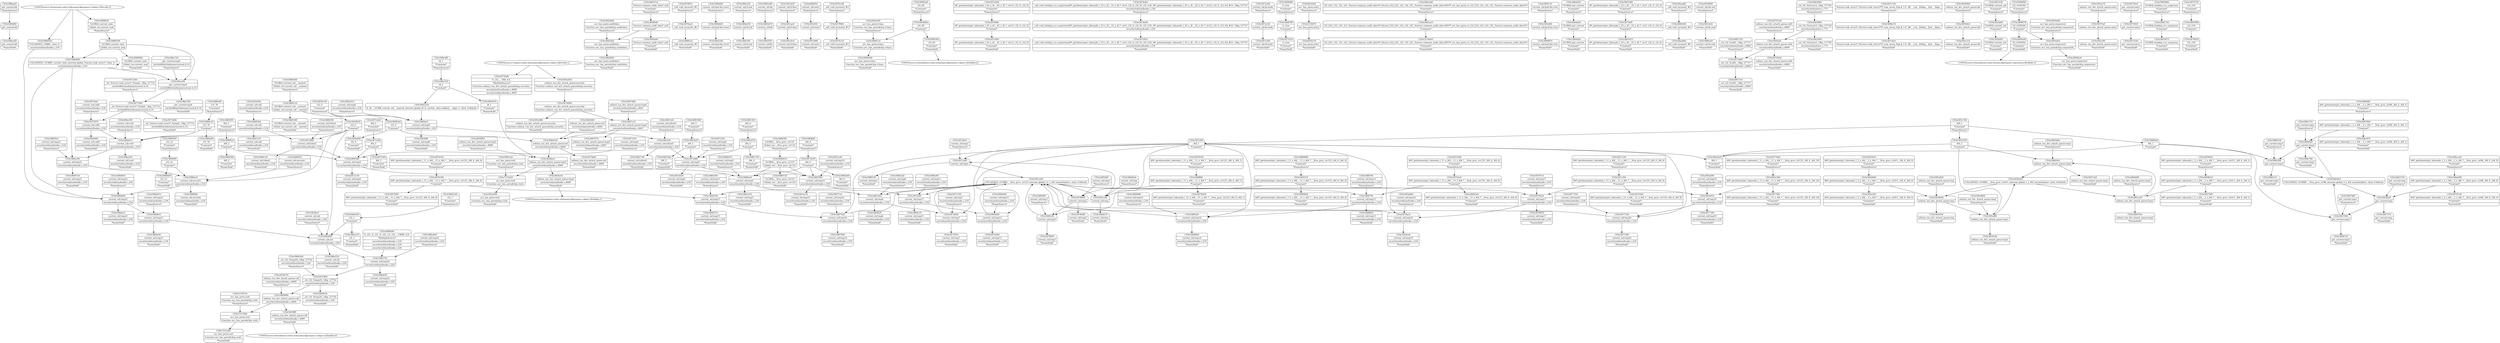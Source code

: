 digraph {
	CE0x588ac60 [shape=record,shape=Mrecord,label="{CE0x588ac60|get_current:bb|*SummSink*}"]
	CE0x588e6a0 [shape=record,shape=Mrecord,label="{CE0x588e6a0|get_current:tmp2}"]
	CE0x58628d0 [shape=record,shape=Mrecord,label="{CE0x58628d0|avc_has_perm:auditdata|Function::avc_has_perm&Arg::auditdata::|*SummSink*}"]
	CE0x585ce60 [shape=record,shape=Mrecord,label="{CE0x585ce60|COLLAPSED:_GCMRE___llvm_gcov_ctr125_internal_global_11_x_i64_zeroinitializer:_elem_0:default:}"]
	CE0x585a340 [shape=record,shape=Mrecord,label="{CE0x585a340|i64*_getelementptr_inbounds_(_2_x_i64_,_2_x_i64_*___llvm_gcov_ctr411,_i64_0,_i64_0)|*Constant*|*SummSink*}"]
	CE0x588ad90 [shape=record,shape=Mrecord,label="{CE0x588ad90|i64*_getelementptr_inbounds_(_2_x_i64_,_2_x_i64_*___llvm_gcov_ctr98,_i64_0,_i64_0)|*Constant*}"]
	CE0x58815f0 [shape=record,shape=Mrecord,label="{CE0x58815f0|i64_4|*Constant*|*SummSource*}"]
	CE0x5878ca0 [shape=record,shape=Mrecord,label="{CE0x5878ca0|_call_void_mcount()_#3}"]
	CE0x586d0e0 [shape=record,shape=Mrecord,label="{CE0x586d0e0|current_sid:tmp|*SummSource*}"]
	CE0x5865c80 [shape=record,shape=Mrecord,label="{CE0x5865c80|current_sid:land.lhs.true2|*SummSink*}"]
	CE0x7531b20 [shape=record,shape=Mrecord,label="{CE0x7531b20|avc_has_perm:tsid|Function::avc_has_perm&Arg::tsid::}"]
	CE0x5858ee0 [shape=record,shape=Mrecord,label="{CE0x5858ee0|selinux_tun_dev_attach_queue:tmp5|security/selinux/hooks.c,4669}"]
	CE0x587e550 [shape=record,shape=Mrecord,label="{CE0x587e550|current_sid:tmp9|security/selinux/hooks.c,218|*SummSource*}"]
	CE0x587af40 [shape=record,shape=Mrecord,label="{CE0x587af40|current_sid:tmp11|security/selinux/hooks.c,218}"]
	CE0x5863df0 [shape=record,shape=Mrecord,label="{CE0x5863df0|current_sid:tmp8|security/selinux/hooks.c,218|*SummSink*}"]
	CE0x5855610 [shape=record,shape=Mrecord,label="{CE0x5855610|i64*_getelementptr_inbounds_(_2_x_i64_,_2_x_i64_*___llvm_gcov_ctr411,_i64_0,_i64_0)|*Constant*|*SummSource*}"]
	CE0x585f210 [shape=record,shape=Mrecord,label="{CE0x585f210|i64*_getelementptr_inbounds_(_11_x_i64_,_11_x_i64_*___llvm_gcov_ctr125,_i64_0,_i64_0)|*Constant*}"]
	CE0x5871fc0 [shape=record,shape=Mrecord,label="{CE0x5871fc0|current_sid:tmp4|security/selinux/hooks.c,218|*SummSource*}"]
	CE0x7531a80 [shape=record,shape=Mrecord,label="{CE0x7531a80|avc_has_perm:ssid|Function::avc_has_perm&Arg::ssid::|*SummSink*}"]
	CE0x5877870 [shape=record,shape=Mrecord,label="{CE0x5877870|current_sid:call4|security/selinux/hooks.c,218}"]
	CE0x589a430 [shape=record,shape=Mrecord,label="{CE0x589a430|current_sid:if.end}"]
	CE0x5872130 [shape=record,shape=Mrecord,label="{CE0x5872130|current_sid:tmp4|security/selinux/hooks.c,218|*SummSink*}"]
	CE0x588e600 [shape=record,shape=Mrecord,label="{CE0x588e600|current_sid:sid|security/selinux/hooks.c,220}"]
	CE0x5865f50 [shape=record,shape=Mrecord,label="{CE0x5865f50|current_sid:bb|*SummSink*}"]
	CE0x5858f50 [shape=record,shape=Mrecord,label="{CE0x5858f50|selinux_tun_dev_attach_queue:tmp5|security/selinux/hooks.c,4669|*SummSource*}"]
	CE0x5860190 [shape=record,shape=Mrecord,label="{CE0x5860190|current_sid:tmp15|security/selinux/hooks.c,218}"]
	CE0x58865f0 [shape=record,shape=Mrecord,label="{CE0x58865f0|GLOBAL:__llvm_gcov_ctr125|Global_var:__llvm_gcov_ctr125|*SummSource*}"]
	CE0x585cbc0 [shape=record,shape=Mrecord,label="{CE0x585cbc0|current_sid:if.then|*SummSink*}"]
	CE0x5889e80 [shape=record,shape=Mrecord,label="{CE0x5889e80|i32_78|*Constant*|*SummSink*}"]
	CE0x5871f20 [shape=record,shape=Mrecord,label="{CE0x5871f20|i64_3|*Constant*|*SummSink*}"]
	CE0x5894ab0 [shape=record,shape=Mrecord,label="{CE0x5894ab0|%struct.common_audit_data*_null|*Constant*|*SummSink*}"]
	CE0x588dd10 [shape=record,shape=Mrecord,label="{CE0x588dd10|current_sid:tmp23|security/selinux/hooks.c,218|*SummSource*}"]
	CE0x587ced0 [shape=record,shape=Mrecord,label="{CE0x587ced0|current_sid:tmp1}"]
	CE0x588fa30 [shape=record,shape=Mrecord,label="{CE0x588fa30|current_sid:tmp14|security/selinux/hooks.c,218}"]
	CE0x58770f0 [shape=record,shape=Mrecord,label="{CE0x58770f0|i64*_getelementptr_inbounds_(_11_x_i64_,_11_x_i64_*___llvm_gcov_ctr125,_i64_0,_i64_10)|*Constant*|*SummSink*}"]
	CE0x587e900 [shape=record,shape=Mrecord,label="{CE0x587e900|_ret_i32_%tmp24,_!dbg_!27742|security/selinux/hooks.c,220}"]
	CE0x5880f30 [shape=record,shape=Mrecord,label="{CE0x5880f30|current_sid:security|security/selinux/hooks.c,218|*SummSource*}"]
	CE0x588aae0 [shape=record,shape=Mrecord,label="{CE0x588aae0|get_current:bb|*SummSource*}"]
	CE0x586c6f0 [shape=record,shape=Mrecord,label="{CE0x586c6f0|i8_1|*Constant*|*SummSource*}"]
	CE0x5869c10 [shape=record,shape=Mrecord,label="{CE0x5869c10|current_sid:tmp11|security/selinux/hooks.c,218|*SummSink*}"]
	CE0x5881890 [shape=record,shape=Mrecord,label="{CE0x5881890|current_sid:tmp10|security/selinux/hooks.c,218}"]
	CE0x6d6df10 [shape=record,shape=Mrecord,label="{CE0x6d6df10|current_sid:entry|*SummSource*}"]
	CE0x5867570 [shape=record,shape=Mrecord,label="{CE0x5867570|get_current:tmp|*SummSink*}"]
	CE0x588e520 [shape=record,shape=Mrecord,label="{CE0x588e520|current_sid:sid|security/selinux/hooks.c,220|*SummSink*}"]
	CE0x587f080 [shape=record,shape=Mrecord,label="{CE0x587f080|_call_void_mcount()_#3}"]
	CE0x589a5f0 [shape=record,shape=Mrecord,label="{CE0x589a5f0|current_sid:if.end|*SummSink*}"]
	CE0x58771d0 [shape=record,shape=Mrecord,label="{CE0x58771d0|current_sid:tmp20|security/selinux/hooks.c,218}"]
	CE0x587e480 [shape=record,shape=Mrecord,label="{CE0x587e480|current_sid:tmp9|security/selinux/hooks.c,218}"]
	"CONST[source:0(mediator),value:2(dynamic)][purpose:{object}][SnkIdx:2]"
	"CONST[source:0(mediator),value:2(dynamic)][purpose:{object}][SnkIdx:1]"
	CE0x587c040 [shape=record,shape=Mrecord,label="{CE0x587c040|i8*_getelementptr_inbounds_(_45_x_i8_,_45_x_i8_*_.str12,_i32_0,_i32_0)|*Constant*|*SummSource*}"]
	CE0x5870130 [shape=record,shape=Mrecord,label="{CE0x5870130|i64*_getelementptr_inbounds_(_2_x_i64_,_2_x_i64_*___llvm_gcov_ctr98,_i64_0,_i64_0)|*Constant*|*SummSink*}"]
	CE0x5865e80 [shape=record,shape=Mrecord,label="{CE0x5865e80|current_sid:bb|*SummSource*}"]
	CE0x587deb0 [shape=record,shape=Mrecord,label="{CE0x587deb0|_call_void_lockdep_rcu_suspicious(i8*_getelementptr_inbounds_(_25_x_i8_,_25_x_i8_*_.str3,_i32_0,_i32_0),_i32_218,_i8*_getelementptr_inbounds_(_45_x_i8_,_45_x_i8_*_.str12,_i32_0,_i32_0))_#10,_!dbg_!27727|security/selinux/hooks.c,218|*SummSource*}"]
	CE0x587a120 [shape=record,shape=Mrecord,label="{CE0x587a120|current_sid:do.body}"]
	CE0x5875e10 [shape=record,shape=Mrecord,label="{CE0x5875e10|i1_true|*Constant*|*SummSink*}"]
	CE0x5869eb0 [shape=record,shape=Mrecord,label="{CE0x5869eb0|current_sid:tmp12|security/selinux/hooks.c,218|*SummSource*}"]
	CE0x6f16270 [shape=record,shape=Mrecord,label="{CE0x6f16270|avc_has_perm:entry|*SummSink*}"]
	CE0x5854590 [shape=record,shape=Mrecord,label="{CE0x5854590|avc_has_perm:tsid|Function::avc_has_perm&Arg::tsid::|*SummSink*}"]
	CE0x5878490 [shape=record,shape=Mrecord,label="{CE0x5878490|current_sid:tmp2|*SummSink*}"]
	CE0x5888960 [shape=record,shape=Mrecord,label="{CE0x5888960|GLOBAL:current_task|Global_var:current_task|*SummSink*}"]
	CE0x58807e0 [shape=record,shape=Mrecord,label="{CE0x58807e0|current_sid:tmp21|security/selinux/hooks.c,218|*SummSink*}"]
	CE0x588e3c0 [shape=record,shape=Mrecord,label="{CE0x588e3c0|i32_1|*Constant*|*SummSink*}"]
	CE0x5863a80 [shape=record,shape=Mrecord,label="{CE0x5863a80|i32_(i32,_i32,_i16,_i32,_%struct.common_audit_data*)*_bitcast_(i32_(i32,_i32,_i16,_i32,_%struct.common_audit_data.495*)*_avc_has_perm_to_i32_(i32,_i32,_i16,_i32,_%struct.common_audit_data*)*)|*Constant*|*SummSource*}"]
	CE0x587c0b0 [shape=record,shape=Mrecord,label="{CE0x587c0b0|i8*_getelementptr_inbounds_(_45_x_i8_,_45_x_i8_*_.str12,_i32_0,_i32_0)|*Constant*|*SummSink*}"]
	CE0x588e240 [shape=record,shape=Mrecord,label="{CE0x588e240|i32_1|*Constant*|*SummSource*}"]
	CE0x51590e0 [shape=record,shape=Mrecord,label="{CE0x51590e0|i32_(i32,_i32,_i16,_i32,_%struct.common_audit_data*)*_bitcast_(i32_(i32,_i32,_i16,_i32,_%struct.common_audit_data.495*)*_avc_has_perm_to_i32_(i32,_i32,_i16,_i32,_%struct.common_audit_data*)*)|*Constant*|*SummSink*}"]
	CE0x5861740 [shape=record,shape=Mrecord,label="{CE0x5861740|current_sid:tobool1|security/selinux/hooks.c,218|*SummSink*}"]
	CE0x5159150 [shape=record,shape=Mrecord,label="{CE0x5159150|avc_has_perm:ssid|Function::avc_has_perm&Arg::ssid::|*SummSource*}"]
	CE0x585a850 [shape=record,shape=Mrecord,label="{CE0x585a850|selinux_tun_dev_attach_queue:tmp|*SummSource*}"]
	CE0x58819a0 [shape=record,shape=Mrecord,label="{CE0x58819a0|i64_5|*Constant*|*SummSink*}"]
	CE0x585efd0 [shape=record,shape=Mrecord,label="{CE0x585efd0|current_sid:land.lhs.true}"]
	CE0x5889e10 [shape=record,shape=Mrecord,label="{CE0x5889e10|i32_78|*Constant*}"]
	CE0x5888780 [shape=record,shape=Mrecord,label="{CE0x5888780|GLOBAL:current_task|Global_var:current_task}"]
	CE0x5860270 [shape=record,shape=Mrecord,label="{CE0x5860270|current_sid:tmp15|security/selinux/hooks.c,218|*SummSink*}"]
	CE0x588a930 [shape=record,shape=Mrecord,label="{CE0x588a930|current_sid:tmp24|security/selinux/hooks.c,220|*SummSink*}"]
	CE0x5878600 [shape=record,shape=Mrecord,label="{CE0x5878600|current_sid:tmp2}"]
	CE0x5864a90 [shape=record,shape=Mrecord,label="{CE0x5864a90|GLOBAL:get_current|*Constant*}"]
	CE0x58742b0 [shape=record,shape=Mrecord,label="{CE0x58742b0|current_sid:tmp12|security/selinux/hooks.c,218|*SummSink*}"]
	CE0x58805c0 [shape=record,shape=Mrecord,label="{CE0x58805c0|current_sid:tmp21|security/selinux/hooks.c,218|*SummSource*}"]
	CE0x585d540 [shape=record,shape=Mrecord,label="{CE0x585d540|current_sid:call|security/selinux/hooks.c,218|*SummSource*}"]
	CE0x5865610 [shape=record,shape=Mrecord,label="{CE0x5865610|i8*_getelementptr_inbounds_(_25_x_i8_,_25_x_i8_*_.str3,_i32_0,_i32_0)|*Constant*|*SummSink*}"]
	CE0x585e360 [shape=record,shape=Mrecord,label="{CE0x585e360|i64*_getelementptr_inbounds_(_11_x_i64_,_11_x_i64_*___llvm_gcov_ctr125,_i64_0,_i64_10)|*Constant*}"]
	CE0x585cb50 [shape=record,shape=Mrecord,label="{CE0x585cb50|current_sid:if.then|*SummSource*}"]
	CE0x58926b0 [shape=record,shape=Mrecord,label="{CE0x58926b0|avc_has_perm:auditdata|Function::avc_has_perm&Arg::auditdata::|*SummSource*}"]
	CE0x5871eb0 [shape=record,shape=Mrecord,label="{CE0x5871eb0|i64_3|*Constant*|*SummSource*}"]
	CE0x5874c10 [shape=record,shape=Mrecord,label="{CE0x5874c10|_call_void_mcount()_#3|*SummSink*}"]
	CE0x5872660 [shape=record,shape=Mrecord,label="{CE0x5872660|current_sid:tmp7|security/selinux/hooks.c,218}"]
	CE0x585c740 [shape=record,shape=Mrecord,label="{CE0x585c740|i64_1|*Constant*|*SummSource*}"]
	CE0x585af30 [shape=record,shape=Mrecord,label="{CE0x585af30|selinux_tun_dev_attach_queue:tmp|*SummSink*}"]
	CE0x5879830 [shape=record,shape=Mrecord,label="{CE0x5879830|current_sid:tmp17|security/selinux/hooks.c,218|*SummSink*}"]
	CE0x5889bf0 [shape=record,shape=Mrecord,label="{CE0x5889bf0|i64*_getelementptr_inbounds_(_2_x_i64_,_2_x_i64_*___llvm_gcov_ctr98,_i64_0,_i64_1)|*Constant*|*SummSource*}"]
	CE0x5880d50 [shape=record,shape=Mrecord,label="{CE0x5880d50|COLLAPSED:_CMRE:_elem_0::|security/selinux/hooks.c,218}"]
	CE0x588d9c0 [shape=record,shape=Mrecord,label="{CE0x588d9c0|current_sid:tmp23|security/selinux/hooks.c,218}"]
	CE0x5880950 [shape=record,shape=Mrecord,label="{CE0x5880950|i32_22|*Constant*|*SummSource*}"]
	CE0x58aea60 [shape=record,shape=Mrecord,label="{CE0x58aea60|_call_void_mcount()_#3|*SummSource*}"]
	CE0x585c9c0 [shape=record,shape=Mrecord,label="{CE0x585c9c0|current_sid:do.end}"]
	CE0x5881820 [shape=record,shape=Mrecord,label="{CE0x5881820|i64_5|*Constant*}"]
	CE0x5859f20 [shape=record,shape=Mrecord,label="{CE0x5859f20|i64*_getelementptr_inbounds_(_2_x_i64_,_2_x_i64_*___llvm_gcov_ctr411,_i64_0,_i64_1)|*Constant*|*SummSource*}"]
	CE0x5874900 [shape=record,shape=Mrecord,label="{CE0x5874900|selinux_tun_dev_attach_queue:security|Function::selinux_tun_dev_attach_queue&Arg::security::}"]
	CE0x5873dd0 [shape=record,shape=Mrecord,label="{CE0x5873dd0|_ret_i32_%call1,_!dbg_!27717|security/selinux/hooks.c,4669}"]
	CE0x58aec00 [shape=record,shape=Mrecord,label="{CE0x58aec00|get_current:tmp4|./arch/x86/include/asm/current.h,14}"]
	CE0x5868480 [shape=record,shape=Mrecord,label="{CE0x5868480|current_sid:tmp14|security/selinux/hooks.c,218|*SummSource*}"]
	CE0x587c7e0 [shape=record,shape=Mrecord,label="{CE0x587c7e0|%struct.task_struct*_(%struct.task_struct**)*_asm_movq_%gs:$_1:P_,$0_,_r,im,_dirflag_,_fpsr_,_flags_|*SummSource*}"]
	CE0x585fe30 [shape=record,shape=Mrecord,label="{CE0x585fe30|selinux_tun_dev_attach_queue:tmp5|security/selinux/hooks.c,4669|*SummSink*}"]
	CE0x5887940 [shape=record,shape=Mrecord,label="{CE0x5887940|current_sid:tmp16|security/selinux/hooks.c,218|*SummSink*}"]
	CE0x58679b0 [shape=record,shape=Mrecord,label="{CE0x58679b0|get_current:tmp1|*SummSource*}"]
	CE0x5865580 [shape=record,shape=Mrecord,label="{CE0x5865580|i8*_getelementptr_inbounds_(_25_x_i8_,_25_x_i8_*_.str3,_i32_0,_i32_0)|*Constant*|*SummSource*}"]
	CE0x58604c0 [shape=record,shape=Mrecord,label="{CE0x58604c0|current_sid:tmp8|security/selinux/hooks.c,218}"]
	CE0x5863a10 [shape=record,shape=Mrecord,label="{CE0x5863a10|i32_(i32,_i32,_i16,_i32,_%struct.common_audit_data*)*_bitcast_(i32_(i32,_i32,_i16,_i32,_%struct.common_audit_data.495*)*_avc_has_perm_to_i32_(i32,_i32,_i16,_i32,_%struct.common_audit_data*)*)|*Constant*}"]
	CE0x586c870 [shape=record,shape=Mrecord,label="{CE0x586c870|i8_1|*Constant*|*SummSink*}"]
	"CONST[source:0(mediator),value:2(dynamic)][purpose:{subject}][SnkIdx:0]"
	CE0x58882c0 [shape=record,shape=Mrecord,label="{CE0x58882c0|_call_void_mcount()_#3|*SummSink*}"]
	CE0x587df20 [shape=record,shape=Mrecord,label="{CE0x587df20|_call_void_lockdep_rcu_suspicious(i8*_getelementptr_inbounds_(_25_x_i8_,_25_x_i8_*_.str3,_i32_0,_i32_0),_i32_218,_i8*_getelementptr_inbounds_(_45_x_i8_,_45_x_i8_*_.str12,_i32_0,_i32_0))_#10,_!dbg_!27727|security/selinux/hooks.c,218|*SummSink*}"]
	CE0x587cf40 [shape=record,shape=Mrecord,label="{CE0x587cf40|i64_1|*Constant*}"]
	CE0x5888a70 [shape=record,shape=Mrecord,label="{CE0x5888a70|%struct.task_struct*_(%struct.task_struct**)*_asm_movq_%gs:$_1:P_,$0_,_r,im,_dirflag_,_fpsr_,_flags_}"]
	CE0x5859dc0 [shape=record,shape=Mrecord,label="{CE0x5859dc0|selinux_tun_dev_attach_queue:bb}"]
	CE0x58793b0 [shape=record,shape=Mrecord,label="{CE0x58793b0|i64*_getelementptr_inbounds_(_11_x_i64_,_11_x_i64_*___llvm_gcov_ctr125,_i64_0,_i64_9)|*Constant*|*SummSink*}"]
	CE0x585b140 [shape=record,shape=Mrecord,label="{CE0x585b140|i32_0|*Constant*|*SummSource*}"]
	CE0x587de40 [shape=record,shape=Mrecord,label="{CE0x587de40|_call_void_lockdep_rcu_suspicious(i8*_getelementptr_inbounds_(_25_x_i8_,_25_x_i8_*_.str3,_i32_0,_i32_0),_i32_218,_i8*_getelementptr_inbounds_(_45_x_i8_,_45_x_i8_*_.str12,_i32_0,_i32_0))_#10,_!dbg_!27727|security/selinux/hooks.c,218}"]
	CE0x58890c0 [shape=record,shape=Mrecord,label="{CE0x58890c0|i64_2|*Constant*}"]
	CE0x5858010 [shape=record,shape=Mrecord,label="{CE0x5858010|i64*_getelementptr_inbounds_(_2_x_i64_,_2_x_i64_*___llvm_gcov_ctr411,_i64_0,_i64_1)|*Constant*}"]
	CE0x58741b0 [shape=record,shape=Mrecord,label="{CE0x58741b0|selinux_tun_dev_attach_queue:call1|security/selinux/hooks.c,4669|*SummSink*}"]
	CE0x58761f0 [shape=record,shape=Mrecord,label="{CE0x58761f0|i64*_getelementptr_inbounds_(_11_x_i64_,_11_x_i64_*___llvm_gcov_ctr125,_i64_0,_i64_8)|*Constant*|*SummSource*}"]
	CE0x58683a0 [shape=record,shape=Mrecord,label="{CE0x58683a0|i64*_getelementptr_inbounds_(_11_x_i64_,_11_x_i64_*___llvm_gcov_ctr125,_i64_0,_i64_6)|*Constant*|*SummSink*}"]
	CE0x5872030 [shape=record,shape=Mrecord,label="{CE0x5872030|i64_0|*Constant*}"]
	CE0x58756f0 [shape=record,shape=Mrecord,label="{CE0x58756f0|i8*_getelementptr_inbounds_(_25_x_i8_,_25_x_i8_*_.str3,_i32_0,_i32_0)|*Constant*}"]
	CE0x5889870 [shape=record,shape=Mrecord,label="{CE0x5889870|current_sid:land.lhs.true|*SummSink*}"]
	CE0x585a650 [shape=record,shape=Mrecord,label="{CE0x585a650|selinux_tun_dev_attach_queue:security|Function::selinux_tun_dev_attach_queue&Arg::security::|*SummSource*}"]
	CE0x588f820 [shape=record,shape=Mrecord,label="{CE0x588f820|current_sid:tmp13|security/selinux/hooks.c,218|*SummSink*}"]
	CE0x588a540 [shape=record,shape=Mrecord,label="{CE0x588a540|current_sid:tmp21|security/selinux/hooks.c,218}"]
	CE0x585bf00 [shape=record,shape=Mrecord,label="{CE0x585bf00|GLOBAL:current_sid|*Constant*|*SummSink*}"]
	CE0x5878b90 [shape=record,shape=Mrecord,label="{CE0x5878b90|current_sid:tmp3|*SummSink*}"]
	CE0x5862940 [shape=record,shape=Mrecord,label="{CE0x5862940|_ret_i32_%retval.0,_!dbg_!27728|security/selinux/avc.c,775|*SummSink*}"]
	CE0x585ef20 [shape=record,shape=Mrecord,label="{CE0x585ef20|current_sid:entry}"]
	CE0x5875bd0 [shape=record,shape=Mrecord,label="{CE0x5875bd0|0:_i32,_:_CRE_0,4_|*MultipleSource*|Function::selinux_tun_dev_attach_queue&Arg::security::|security/selinux/hooks.c,4669|security/selinux/hooks.c,4667}"]
	CE0x5868790 [shape=record,shape=Mrecord,label="{CE0x5868790|i1_true|*Constant*}"]
	CE0x5888830 [shape=record,shape=Mrecord,label="{CE0x5888830|GLOBAL:current_task|Global_var:current_task|*SummSource*}"]
	CE0x5896f00 [shape=record,shape=Mrecord,label="{CE0x5896f00|i32_4194304|*Constant*|*SummSource*}"]
	CE0x5860200 [shape=record,shape=Mrecord,label="{CE0x5860200|current_sid:tmp15|security/selinux/hooks.c,218|*SummSource*}"]
	CE0x58645b0 [shape=record,shape=Mrecord,label="{CE0x58645b0|_ret_i32_%tmp24,_!dbg_!27742|security/selinux/hooks.c,220|*SummSource*}"]
	CE0x586d270 [shape=record,shape=Mrecord,label="{CE0x586d270|current_sid:tmp|*SummSink*}"]
	CE0x5862410 [shape=record,shape=Mrecord,label="{CE0x5862410|current_sid:tmp8|security/selinux/hooks.c,218|*SummSource*}"]
	CE0x5864eb0 [shape=record,shape=Mrecord,label="{CE0x5864eb0|GLOBAL:get_current|*Constant*|*SummSink*}"]
	CE0x588a250 [shape=record,shape=Mrecord,label="{CE0x588a250|current_sid:cred|security/selinux/hooks.c,218|*SummSink*}"]
	CE0x5861d70 [shape=record,shape=Mrecord,label="{CE0x5861d70|current_sid:tmp5|security/selinux/hooks.c,218|*SummSink*}"]
	CE0x5872fa0 [shape=record,shape=Mrecord,label="{CE0x5872fa0|current_sid:call4|security/selinux/hooks.c,218|*SummSource*}"]
	CE0x588dac0 [shape=record,shape=Mrecord,label="{CE0x588dac0|current_sid:tmp22|security/selinux/hooks.c,218|*SummSink*}"]
	CE0x5859240 [shape=record,shape=Mrecord,label="{CE0x5859240|selinux_tun_dev_attach_queue:tmp1|*SummSink*}"]
	CE0x5875f40 [shape=record,shape=Mrecord,label="{CE0x5875f40|i64*_getelementptr_inbounds_(_11_x_i64_,_11_x_i64_*___llvm_gcov_ctr125,_i64_0,_i64_8)|*Constant*|*SummSink*}"]
	CE0x5890160 [shape=record,shape=Mrecord,label="{CE0x5890160|current_sid:tmp1|*SummSink*}"]
	CE0x5861de0 [shape=record,shape=Mrecord,label="{CE0x5861de0|current_sid:tmp6|security/selinux/hooks.c,218}"]
	CE0x586c550 [shape=record,shape=Mrecord,label="{CE0x586c550|i8_1|*Constant*}"]
	CE0x5854ff0 [shape=record,shape=Mrecord,label="{CE0x5854ff0|selinux_tun_dev_attach_queue:call|security/selinux/hooks.c,4669|*SummSink*}"]
	CE0x5885cf0 [shape=record,shape=Mrecord,label="{CE0x5885cf0|current_sid:tmp3}"]
	CE0x588a750 [shape=record,shape=Mrecord,label="{CE0x588a750|current_sid:tmp24|security/selinux/hooks.c,220}"]
	CE0x585cac0 [shape=record,shape=Mrecord,label="{CE0x585cac0|current_sid:if.then}"]
	CE0x5864420 [shape=record,shape=Mrecord,label="{CE0x5864420|current_sid:tmp6|security/selinux/hooks.c,218|*SummSink*}"]
	CE0x5886720 [shape=record,shape=Mrecord,label="{CE0x5886720|GLOBAL:__llvm_gcov_ctr125|Global_var:__llvm_gcov_ctr125|*SummSink*}"]
	CE0x58883b0 [shape=record,shape=Mrecord,label="{CE0x58883b0|current_sid:call|security/selinux/hooks.c,218}"]
	CE0x5865d70 [shape=record,shape=Mrecord,label="{CE0x5865d70|current_sid:bb}"]
	CE0x58ba790 [shape=record,shape=Mrecord,label="{CE0x58ba790|get_current:tmp4|./arch/x86/include/asm/current.h,14|*SummSink*}"]
	CE0x5880260 [shape=record,shape=Mrecord,label="{CE0x5880260|_call_void_mcount()_#3}"]
	CE0x5854e00 [shape=record,shape=Mrecord,label="{CE0x5854e00|avc_has_perm:tclass|Function::avc_has_perm&Arg::tclass::|*SummSource*}"]
	CE0x587a290 [shape=record,shape=Mrecord,label="{CE0x587a290|current_sid:do.body|*SummSource*}"]
	CE0x5159070 [shape=record,shape=Mrecord,label="{CE0x5159070|avc_has_perm:entry}"]
	CE0x587b860 [shape=record,shape=Mrecord,label="{CE0x587b860|current_sid:do.end|*SummSource*}"]
	CE0x5862250 [shape=record,shape=Mrecord,label="{CE0x5862250|0:_i8,_:_GCMR_current_sid.__warned_internal_global_i8_0,_section_.data.unlikely_,_align_1:_elem_0:default:}"]
	CE0x58d3730 [shape=record,shape=Mrecord,label="{CE0x58d3730|get_current:tmp|*SummSource*}"]
	CE0x585fb20 [shape=record,shape=Mrecord,label="{CE0x585fb20|get_current:tmp}"]
	CE0x58993d0 [shape=record,shape=Mrecord,label="{CE0x58993d0|i16_49|*Constant*|*SummSink*}"]
	CE0x58774f0 [shape=record,shape=Mrecord,label="{CE0x58774f0|current_sid:tmp20|security/selinux/hooks.c,218|*SummSink*}"]
	CE0x58925b0 [shape=record,shape=Mrecord,label="{CE0x58925b0|avc_has_perm:auditdata|Function::avc_has_perm&Arg::auditdata::}"]
	CE0x58d36c0 [shape=record,shape=Mrecord,label="{CE0x58d36c0|COLLAPSED:_GCMRE___llvm_gcov_ctr98_internal_global_2_x_i64_zeroinitializer:_elem_0:default:}"]
	CE0x586b9c0 [shape=record,shape=Mrecord,label="{CE0x586b9c0|selinux_tun_dev_attach_queue:tmp3}"]
	CE0x5857bf0 [shape=record,shape=Mrecord,label="{CE0x5857bf0|i64*_getelementptr_inbounds_(_2_x_i64_,_2_x_i64_*___llvm_gcov_ctr411,_i64_0,_i64_1)|*Constant*|*SummSink*}"]
	CE0x58893d0 [shape=record,shape=Mrecord,label="{CE0x58893d0|current_sid:tmp4|security/selinux/hooks.c,218}"]
	CE0x5877350 [shape=record,shape=Mrecord,label="{CE0x5877350|current_sid:tmp20|security/selinux/hooks.c,218|*SummSource*}"]
	CE0x587bf80 [shape=record,shape=Mrecord,label="{CE0x587bf80|i8*_getelementptr_inbounds_(_45_x_i8_,_45_x_i8_*_.str12,_i32_0,_i32_0)|*Constant*}"]
	CE0x58615c0 [shape=record,shape=Mrecord,label="{CE0x58615c0|current_sid:tobool1|security/selinux/hooks.c,218|*SummSource*}"]
	CE0x5871e40 [shape=record,shape=Mrecord,label="{CE0x5871e40|i64_3|*Constant*}"]
	CE0x5896f70 [shape=record,shape=Mrecord,label="{CE0x5896f70|i32_4194304|*Constant*}"]
	CE0x5896e90 [shape=record,shape=Mrecord,label="{CE0x5896e90|avc_has_perm:tclass|Function::avc_has_perm&Arg::tclass::|*SummSink*}"]
	CE0x585a3f0 [shape=record,shape=Mrecord,label="{CE0x585a3f0|selinux_tun_dev_attach_queue:entry|*SummSink*}"]
	CE0x5873010 [shape=record,shape=Mrecord,label="{CE0x5873010|get_current:entry}"]
	CE0x5880440 [shape=record,shape=Mrecord,label="{CE0x5880440|0:_i32,_4:_i32,_8:_i32,_12:_i32,_:_CMRE_4,8_|*MultipleSource*|security/selinux/hooks.c,218|security/selinux/hooks.c,218|security/selinux/hooks.c,220}"]
	CE0x5880ec0 [shape=record,shape=Mrecord,label="{CE0x5880ec0|current_sid:security|security/selinux/hooks.c,218}"]
	CE0x5886c30 [shape=record,shape=Mrecord,label="{CE0x5886c30|GLOBAL:current_sid.__warned|Global_var:current_sid.__warned}"]
	CE0x5894a40 [shape=record,shape=Mrecord,label="{CE0x5894a40|i32_4194304|*Constant*|*SummSink*}"]
	CE0x5872950 [shape=record,shape=Mrecord,label="{CE0x5872950|current_sid:tmp7|security/selinux/hooks.c,218|*SummSink*}"]
	CE0x588ff40 [shape=record,shape=Mrecord,label="{CE0x588ff40|i64*_getelementptr_inbounds_(_11_x_i64_,_11_x_i64_*___llvm_gcov_ctr125,_i64_0,_i64_1)|*Constant*}"]
	CE0x585ccf0 [shape=record,shape=Mrecord,label="{CE0x585ccf0|current_sid:tmp}"]
	CE0x5865800 [shape=record,shape=Mrecord,label="{CE0x5865800|GLOBAL:lockdep_rcu_suspicious|*Constant*|*SummSource*}"]
	CE0x58937c0 [shape=record,shape=Mrecord,label="{CE0x58937c0|%struct.common_audit_data*_null|*Constant*|*SummSource*}"]
	CE0x58695a0 [shape=record,shape=Mrecord,label="{CE0x58695a0|i32_0|*Constant*}"]
	CE0x5874140 [shape=record,shape=Mrecord,label="{CE0x5874140|selinux_tun_dev_attach_queue:call1|security/selinux/hooks.c,4669|*SummSource*}"]
	CE0x58797c0 [shape=record,shape=Mrecord,label="{CE0x58797c0|current_sid:tmp17|security/selinux/hooks.c,218|*SummSource*}"]
	CE0x58646f0 [shape=record,shape=Mrecord,label="{CE0x58646f0|selinux_tun_dev_attach_queue:tmp2|*SummSource*}"]
	CE0x585c880 [shape=record,shape=Mrecord,label="{CE0x585c880|selinux_tun_dev_attach_queue:security|Function::selinux_tun_dev_attach_queue&Arg::security::|*SummSink*}"]
	CE0x58801c0 [shape=record,shape=Mrecord,label="{CE0x58801c0|get_current:tmp3|*SummSink*}"]
	CE0x5867250 [shape=record,shape=Mrecord,label="{CE0x5867250|_ret_i32_%call1,_!dbg_!27717|security/selinux/hooks.c,4669|*SummSource*}"]
	CE0x5880fd0 [shape=record,shape=Mrecord,label="{CE0x5880fd0|current_sid:security|security/selinux/hooks.c,218|*SummSink*}"]
	CE0x5855350 [shape=record,shape=Mrecord,label="{CE0x5855350|i64_1|*Constant*}"]
	CE0x58670b0 [shape=record,shape=Mrecord,label="{CE0x58670b0|i64*_getelementptr_inbounds_(_2_x_i64_,_2_x_i64_*___llvm_gcov_ctr98,_i64_0,_i64_1)|*Constant*}"]
	CE0x5889130 [shape=record,shape=Mrecord,label="{CE0x5889130|current_sid:tobool|security/selinux/hooks.c,218|*SummSink*}"]
	CE0x75319b0 [shape=record,shape=Mrecord,label="{CE0x75319b0|avc_has_perm:ssid|Function::avc_has_perm&Arg::ssid::}"]
	CE0x588d850 [shape=record,shape=Mrecord,label="{CE0x588d850|current_sid:tmp22|security/selinux/hooks.c,218|*SummSource*}"]
	CE0x589b640 [shape=record,shape=Mrecord,label="{CE0x589b640|current_sid:land.lhs.true2}"]
	CE0x5877160 [shape=record,shape=Mrecord,label="{CE0x5877160|current_sid:tmp19|security/selinux/hooks.c,218|*SummSink*}"]
	CE0x5868bf0 [shape=record,shape=Mrecord,label="{CE0x5868bf0|i64_0|*Constant*|*SummSource*}"]
	CE0x585ee70 [shape=record,shape=Mrecord,label="{CE0x585ee70|selinux_tun_dev_attach_queue:entry|*SummSource*}"]
	CE0x585c690 [shape=record,shape=Mrecord,label="{CE0x585c690|GLOBAL:current_sid|*Constant*}"]
	CE0x585bda0 [shape=record,shape=Mrecord,label="{CE0x585bda0|COLLAPSED:_GCMRE___llvm_gcov_ctr411_internal_global_2_x_i64_zeroinitializer:_elem_0:default:}"]
	CE0x5868660 [shape=record,shape=Mrecord,label="{CE0x5868660|current_sid:tmp14|security/selinux/hooks.c,218|*SummSink*}"]
	CE0x5854b40 [shape=record,shape=Mrecord,label="{CE0x5854b40|selinux_tun_dev_attach_queue:tmp}"]
	CE0x5878500 [shape=record,shape=Mrecord,label="{CE0x5878500|i64*_getelementptr_inbounds_(_11_x_i64_,_11_x_i64_*___llvm_gcov_ctr125,_i64_0,_i64_1)|*Constant*|*SummSink*}"]
	CE0x587a300 [shape=record,shape=Mrecord,label="{CE0x587a300|current_sid:do.body|*SummSink*}"]
	CE0x587d0c0 [shape=record,shape=Mrecord,label="{CE0x587d0c0|current_sid:tmp1|*SummSource*}"]
	CE0x58ba720 [shape=record,shape=Mrecord,label="{CE0x58ba720|get_current:tmp4|./arch/x86/include/asm/current.h,14|*SummSource*}"]
	"CONST[source:2(external),value:2(dynamic)][purpose:{subject}][SrcIdx:2]"
	CE0x5886e90 [shape=record,shape=Mrecord,label="{CE0x5886e90|GLOBAL:current_sid.__warned|Global_var:current_sid.__warned|*SummSource*}"]
	CE0x585edc0 [shape=record,shape=Mrecord,label="{CE0x585edc0|avc_has_perm:requested|Function::avc_has_perm&Arg::requested::}"]
	CE0x58642a0 [shape=record,shape=Mrecord,label="{CE0x58642a0|current_sid:tmp6|security/selinux/hooks.c,218|*SummSource*}"]
	CE0x5867310 [shape=record,shape=Mrecord,label="{CE0x5867310|_ret_i32_%call1,_!dbg_!27717|security/selinux/hooks.c,4669|*SummSink*}"]
	CE0x58607b0 [shape=record,shape=Mrecord,label="{CE0x58607b0|selinux_tun_dev_attach_queue:tmp2|*SummSink*}"]
	CE0x58551f0 [shape=record,shape=Mrecord,label="{CE0x58551f0|GLOBAL:current_sid|*Constant*|*SummSource*}"]
	CE0x5889ef0 [shape=record,shape=Mrecord,label="{CE0x5889ef0|i32_78|*Constant*|*SummSource*}"]
	CE0x5857cb0 [shape=record,shape=Mrecord,label="{CE0x5857cb0|selinux_tun_dev_attach_queue:tmp3|*SummSink*}"]
	CE0x588b3b0 [shape=record,shape=Mrecord,label="{CE0x588b3b0|get_current:tmp3}"]
	CE0x5864d30 [shape=record,shape=Mrecord,label="{CE0x5864d30|GLOBAL:get_current|*Constant*|*SummSource*}"]
	CE0x5888ae0 [shape=record,shape=Mrecord,label="{CE0x5888ae0|current_sid:do.end|*SummSink*}"]
	CE0x587e890 [shape=record,shape=Mrecord,label="{CE0x587e890|current_sid:entry|*SummSink*}"]
	CE0x589a520 [shape=record,shape=Mrecord,label="{CE0x589a520|current_sid:if.end|*SummSource*}"]
	CE0x588e710 [shape=record,shape=Mrecord,label="{CE0x588e710|get_current:tmp2|*SummSource*}"]
	CE0x588de90 [shape=record,shape=Mrecord,label="{CE0x588de90|current_sid:tmp23|security/selinux/hooks.c,218|*SummSink*}"]
	CE0x588a180 [shape=record,shape=Mrecord,label="{CE0x588a180|current_sid:cred|security/selinux/hooks.c,218|*SummSource*}"]
	CE0x58949d0 [shape=record,shape=Mrecord,label="{CE0x58949d0|%struct.common_audit_data*_null|*Constant*}"]
	CE0x5880b60 [shape=record,shape=Mrecord,label="{CE0x5880b60|i32_22|*Constant*|*SummSink*}"]
	CE0x5878350 [shape=record,shape=Mrecord,label="{CE0x5878350|i64*_getelementptr_inbounds_(_11_x_i64_,_11_x_i64_*___llvm_gcov_ctr125,_i64_0,_i64_1)|*Constant*|*SummSource*}"]
	CE0x58727d0 [shape=record,shape=Mrecord,label="{CE0x58727d0|current_sid:tmp7|security/selinux/hooks.c,218|*SummSource*}"]
	CE0x5876b50 [shape=record,shape=Mrecord,label="{CE0x5876b50|i32_218|*Constant*|*SummSink*}"]
	CE0x585b8d0 [shape=record,shape=Mrecord,label="{CE0x585b8d0|i64*_getelementptr_inbounds_(_2_x_i64_,_2_x_i64_*___llvm_gcov_ctr411,_i64_0,_i64_0)|*Constant*}"]
	CE0x5865b60 [shape=record,shape=Mrecord,label="{CE0x5865b60|selinux_tun_dev_attach_queue:tmp3|*SummSource*}"]
	CE0x5863cf0 [shape=record,shape=Mrecord,label="{CE0x5863cf0|current_sid:tobool1|security/selinux/hooks.c,218}"]
	CE0x58629b0 [shape=record,shape=Mrecord,label="{CE0x58629b0|_ret_i32_%retval.0,_!dbg_!27728|security/selinux/avc.c,775|*SummSource*}"]
	CE0x5868d70 [shape=record,shape=Mrecord,label="{CE0x5868d70|current_sid:tmp5|security/selinux/hooks.c,218|*SummSource*}"]
	CE0x5857fa0 [shape=record,shape=Mrecord,label="{CE0x5857fa0|selinux_tun_dev_attach_queue:entry}"]
	CE0x5867670 [shape=record,shape=Mrecord,label="{CE0x5867670|selinux_tun_dev_attach_queue:tmp4|security/selinux/hooks.c,4667|*SummSink*}"]
	CE0x585b400 [shape=record,shape=Mrecord,label="{CE0x585b400|i32_0|*Constant*|*SummSink*}"]
	CE0x5859a80 [shape=record,shape=Mrecord,label="{CE0x5859a80|avc_has_perm:requested|Function::avc_has_perm&Arg::requested::|*SummSource*}"]
	CE0x588a010 [shape=record,shape=Mrecord,label="{CE0x588a010|current_sid:cred|security/selinux/hooks.c,218}"]
	CE0x58667e0 [shape=record,shape=Mrecord,label="{CE0x58667e0|get_current:tmp1|*SummSink*}"]
	CE0x588f7b0 [shape=record,shape=Mrecord,label="{CE0x588f7b0|current_sid:tmp13|security/selinux/hooks.c,218|*SummSource*}"]
	CE0x585e8f0 [shape=record,shape=Mrecord,label="{CE0x585e8f0|selinux_tun_dev_attach_queue:tmp1}"]
	CE0x58745f0 [shape=record,shape=Mrecord,label="{CE0x58745f0|i64*_getelementptr_inbounds_(_11_x_i64_,_11_x_i64_*___llvm_gcov_ctr125,_i64_0,_i64_6)|*Constant*|*SummSource*}"]
	CE0x587a980 [shape=record,shape=Mrecord,label="{CE0x587a980|current_sid:tobool|security/selinux/hooks.c,218}"]
	CE0x58877c0 [shape=record,shape=Mrecord,label="{CE0x58877c0|current_sid:tmp16|security/selinux/hooks.c,218|*SummSource*}"]
	CE0x5881900 [shape=record,shape=Mrecord,label="{CE0x5881900|i64_5|*Constant*|*SummSource*}"]
	CE0x5873360 [shape=record,shape=Mrecord,label="{CE0x5873360|_ret_%struct.task_struct*_%tmp4,_!dbg_!27714|./arch/x86/include/asm/current.h,14}"]
	CE0x58992a0 [shape=record,shape=Mrecord,label="{CE0x58992a0|i16_49|*Constant*|*SummSource*}"]
	CE0x6f16200 [shape=record,shape=Mrecord,label="{CE0x6f16200|avc_has_perm:entry|*SummSource*}"]
	CE0x5886410 [shape=record,shape=Mrecord,label="{CE0x5886410|GLOBAL:__llvm_gcov_ctr125|Global_var:__llvm_gcov_ctr125}"]
	CE0x585f110 [shape=record,shape=Mrecord,label="{CE0x585f110|current_sid:land.lhs.true|*SummSource*}"]
	CE0x587ae10 [shape=record,shape=Mrecord,label="{CE0x587ae10|current_sid:tmp10|security/selinux/hooks.c,218|*SummSink*}"]
	CE0x5864960 [shape=record,shape=Mrecord,label="{CE0x5864960|current_sid:call4|security/selinux/hooks.c,218|*SummSink*}"]
	CE0x588a080 [shape=record,shape=Mrecord,label="{CE0x588a080|COLLAPSED:_GCMRE_current_task_external_global_%struct.task_struct*:_elem_0::|security/selinux/hooks.c,218}"]
	CE0x5867cc0 [shape=record,shape=Mrecord,label="{CE0x5867cc0|selinux_tun_dev_attach_queue:tmp4|security/selinux/hooks.c,4667}"]
	CE0x587b1d0 [shape=record,shape=Mrecord,label="{CE0x587b1d0|_call_void_mcount()_#3|*SummSource*}"]
	"CONST[source:0(mediator),value:0(static)][purpose:{operation}][SnkIdx:3]"
	CE0x588b530 [shape=record,shape=Mrecord,label="{CE0x588b530|get_current:tmp3|*SummSource*}"]
	CE0x585dee0 [shape=record,shape=Mrecord,label="{CE0x585dee0|current_sid:tmp18|security/selinux/hooks.c,218|*SummSink*}"]
	CE0x5869d40 [shape=record,shape=Mrecord,label="{CE0x5869d40|current_sid:tmp12|security/selinux/hooks.c,218}"]
	CE0x588f740 [shape=record,shape=Mrecord,label="{CE0x588f740|current_sid:tmp13|security/selinux/hooks.c,218}"]
	CE0x589b800 [shape=record,shape=Mrecord,label="{CE0x589b800|current_sid:land.lhs.true2|*SummSource*}"]
	CE0x5865720 [shape=record,shape=Mrecord,label="{CE0x5865720|GLOBAL:lockdep_rcu_suspicious|*Constant*}"]
	CE0x586fd80 [shape=record,shape=Mrecord,label="{CE0x586fd80|get_current:bb}"]
	CE0x58bca20 [shape=record,shape=Mrecord,label="{CE0x58bca20|i64*_getelementptr_inbounds_(_2_x_i64_,_2_x_i64_*___llvm_gcov_ctr98,_i64_0,_i64_0)|*Constant*|*SummSource*}"]
	CE0x5867e10 [shape=record,shape=Mrecord,label="{CE0x5867e10|current_sid:call|security/selinux/hooks.c,218|*SummSink*}"]
	CE0x5878f10 [shape=record,shape=Mrecord,label="{CE0x5878f10|_call_void_mcount()_#3|*SummSource*}"]
	CE0x588d6d0 [shape=record,shape=Mrecord,label="{CE0x588d6d0|current_sid:tmp22|security/selinux/hooks.c,218}"]
	CE0x5868c60 [shape=record,shape=Mrecord,label="{CE0x5868c60|i64_0|*Constant*|*SummSink*}"]
	CE0x58806f0 [shape=record,shape=Mrecord,label="{CE0x58806f0|i32_22|*Constant*}"]
	CE0x585fea0 [shape=record,shape=Mrecord,label="{CE0x585fea0|selinux_tun_dev_attach_queue:call1|security/selinux/hooks.c,4669}"]
	CE0x5895ce0 [shape=record,shape=Mrecord,label="{CE0x5895ce0|avc_has_perm:tsid|Function::avc_has_perm&Arg::tsid::|*SummSource*}"]
	CE0x5864620 [shape=record,shape=Mrecord,label="{CE0x5864620|_ret_i32_%tmp24,_!dbg_!27742|security/selinux/hooks.c,220|*SummSink*}"]
	CE0x588e780 [shape=record,shape=Mrecord,label="{CE0x588e780|get_current:tmp2|*SummSink*}"]
	CE0x5868960 [shape=record,shape=Mrecord,label="{CE0x5868960|i1_true|*Constant*|*SummSource*}"]
	CE0x5876750 [shape=record,shape=Mrecord,label="{CE0x5876750|i32_218|*Constant*|*SummSource*}"]
	CE0x5877040 [shape=record,shape=Mrecord,label="{CE0x5877040|i64*_getelementptr_inbounds_(_11_x_i64_,_11_x_i64_*___llvm_gcov_ctr125,_i64_0,_i64_10)|*Constant*|*SummSource*}"]
	CE0x5859c70 [shape=record,shape=Mrecord,label="{CE0x5859c70|selinux_tun_dev_attach_queue:call|security/selinux/hooks.c,4669|*SummSource*}"]
	CE0x586d530 [shape=record,shape=Mrecord,label="{CE0x586d530|selinux_tun_dev_attach_queue:sid|security/selinux/hooks.c,4669}"]
	CE0x5863be0 [shape=record,shape=Mrecord,label="{CE0x5863be0|i64_1|*Constant*|*SummSink*}"]
	CE0x585fbc0 [shape=record,shape=Mrecord,label="{CE0x585fbc0|current_sid:sid|security/selinux/hooks.c,220|*SummSource*}"]
	CE0x58678d0 [shape=record,shape=Mrecord,label="{CE0x58678d0|selinux_tun_dev_attach_queue:tmp4|security/selinux/hooks.c,4667|*SummSource*}"]
	CE0x585d650 [shape=record,shape=Mrecord,label="{CE0x585d650|i32_0|*Constant*}"]
	CE0x585c1c0 [shape=record,shape=Mrecord,label="{CE0x585c1c0|selinux_tun_dev_attach_queue:bb|*SummSink*}"]
	CE0x5885bf0 [shape=record,shape=Mrecord,label="{CE0x5885bf0|current_sid:tmp2|*SummSource*}"]
	CE0x5873240 [shape=record,shape=Mrecord,label="{CE0x5873240|_ret_%struct.task_struct*_%tmp4,_!dbg_!27714|./arch/x86/include/asm/current.h,14|*SummSource*}"]
	CE0x5861a30 [shape=record,shape=Mrecord,label="{CE0x5861a30|selinux_tun_dev_attach_queue:tmp2}"]
	CE0x5862640 [shape=record,shape=Mrecord,label="{CE0x5862640|selinux_tun_dev_attach_queue:sid|security/selinux/hooks.c,4669|*SummSource*}"]
	CE0x5879420 [shape=record,shape=Mrecord,label="{CE0x5879420|current_sid:tmp17|security/selinux/hooks.c,218}"]
	CE0x5865870 [shape=record,shape=Mrecord,label="{CE0x5865870|GLOBAL:lockdep_rcu_suspicious|*Constant*|*SummSink*}"]
	CE0x5893890 [shape=record,shape=Mrecord,label="{CE0x5893890|_ret_i32_%retval.0,_!dbg_!27728|security/selinux/avc.c,775}"]
	CE0x585e010 [shape=record,shape=Mrecord,label="{CE0x585e010|current_sid:tmp19|security/selinux/hooks.c,218}"]
	CE0x585e490 [shape=record,shape=Mrecord,label="{CE0x585e490|current_sid:tmp19|security/selinux/hooks.c,218|*SummSource*}"]
	CE0x5879ac0 [shape=record,shape=Mrecord,label="{CE0x5879ac0|current_sid:tmp18|security/selinux/hooks.c,218}"]
	CE0x587c530 [shape=record,shape=Mrecord,label="{CE0x587c530|i64*_getelementptr_inbounds_(_11_x_i64_,_11_x_i64_*___llvm_gcov_ctr125,_i64_0,_i64_9)|*Constant*|*SummSource*}"]
	CE0x587c360 [shape=record,shape=Mrecord,label="{CE0x587c360|i64*_getelementptr_inbounds_(_11_x_i64_,_11_x_i64_*___llvm_gcov_ctr125,_i64_0,_i64_9)|*Constant*}"]
	CE0x5875b60 [shape=record,shape=Mrecord,label="{CE0x5875b60|selinux_tun_dev_attach_queue:sid|security/selinux/hooks.c,4669|*SummSink*}"]
	CE0x58892f0 [shape=record,shape=Mrecord,label="{CE0x58892f0|i64_2|*Constant*|*SummSource*}"]
	CE0x5889360 [shape=record,shape=Mrecord,label="{CE0x5889360|i64_2|*Constant*|*SummSink*}"]
	CE0x58743c0 [shape=record,shape=Mrecord,label="{CE0x58743c0|i64*_getelementptr_inbounds_(_11_x_i64_,_11_x_i64_*___llvm_gcov_ctr125,_i64_0,_i64_6)|*Constant*}"]
	CE0x5885f60 [shape=record,shape=Mrecord,label="{CE0x5885f60|current_sid:tmp3|*SummSource*}"]
	CE0x58bc910 [shape=record,shape=Mrecord,label="{CE0x58bc910|i64*_getelementptr_inbounds_(_2_x_i64_,_2_x_i64_*___llvm_gcov_ctr98,_i64_0,_i64_1)|*Constant*|*SummSink*}"]
	CE0x58730c0 [shape=record,shape=Mrecord,label="{CE0x58730c0|get_current:entry|*SummSource*}"]
	CE0x587ac90 [shape=record,shape=Mrecord,label="{CE0x587ac90|current_sid:tmp10|security/selinux/hooks.c,218|*SummSource*}"]
	CE0x5868ee0 [shape=record,shape=Mrecord,label="{CE0x5868ee0|current_sid:tmp5|security/selinux/hooks.c,218}"]
	CE0x5881720 [shape=record,shape=Mrecord,label="{CE0x5881720|i64_4|*Constant*|*SummSink*}"]
	CE0x5859660 [shape=record,shape=Mrecord,label="{CE0x5859660|selinux_tun_dev_attach_queue:bb|*SummSource*}"]
	CE0x5889050 [shape=record,shape=Mrecord,label="{CE0x5889050|current_sid:tobool|security/selinux/hooks.c,218|*SummSource*}"]
	CE0x58731b0 [shape=record,shape=Mrecord,label="{CE0x58731b0|get_current:entry|*SummSink*}"]
	CE0x5869090 [shape=record,shape=Mrecord,label="{CE0x5869090|selinux_tun_dev_attach_queue:call|security/selinux/hooks.c,4669}"]
	CE0x5894b20 [shape=record,shape=Mrecord,label="{CE0x5894b20|avc_has_perm:requested|Function::avc_has_perm&Arg::requested::|*SummSink*}"]
	CE0x5861870 [shape=record,shape=Mrecord,label="{CE0x5861870|i64_4|*Constant*}"]
	CE0x585dd60 [shape=record,shape=Mrecord,label="{CE0x585dd60|current_sid:tmp18|security/selinux/hooks.c,218|*SummSource*}"]
	CE0x5854800 [shape=record,shape=Mrecord,label="{CE0x5854800|selinux_tun_dev_attach_queue:tmp1|*SummSource*}"]
	CE0x588a840 [shape=record,shape=Mrecord,label="{CE0x588a840|current_sid:tmp24|security/selinux/hooks.c,220|*SummSource*}"]
	CE0x587e620 [shape=record,shape=Mrecord,label="{CE0x587e620|current_sid:tmp9|security/selinux/hooks.c,218|*SummSink*}"]
	CE0x5865990 [shape=record,shape=Mrecord,label="{CE0x5865990|i32_218|*Constant*}"]
	CE0x5889b60 [shape=record,shape=Mrecord,label="{CE0x5889b60|i64*_getelementptr_inbounds_(_11_x_i64_,_11_x_i64_*___llvm_gcov_ctr125,_i64_0,_i64_0)|*Constant*|*SummSink*}"]
	CE0x5889980 [shape=record,shape=Mrecord,label="{CE0x5889980|i64*_getelementptr_inbounds_(_11_x_i64_,_11_x_i64_*___llvm_gcov_ctr125,_i64_0,_i64_0)|*Constant*|*SummSource*}"]
	CE0x5898110 [shape=record,shape=Mrecord,label="{CE0x5898110|avc_has_perm:tclass|Function::avc_has_perm&Arg::tclass::}"]
	CE0x58df0a0 [shape=record,shape=Mrecord,label="{CE0x58df0a0|i64_1|*Constant*}"]
	CE0x5869a90 [shape=record,shape=Mrecord,label="{CE0x5869a90|current_sid:tmp11|security/selinux/hooks.c,218|*SummSource*}"]
	CE0x588e020 [shape=record,shape=Mrecord,label="{CE0x588e020|i32_1|*Constant*}"]
	CE0x587c8c0 [shape=record,shape=Mrecord,label="{CE0x587c8c0|%struct.task_struct*_(%struct.task_struct**)*_asm_movq_%gs:$_1:P_,$0_,_r,im,_dirflag_,_fpsr_,_flags_|*SummSink*}"]
	CE0x5887540 [shape=record,shape=Mrecord,label="{CE0x5887540|current_sid:tmp16|security/selinux/hooks.c,218}"]
	CE0x58546b0 [shape=record,shape=Mrecord,label="{CE0x58546b0|i16_49|*Constant*}"]
	CE0x58aeb60 [shape=record,shape=Mrecord,label="{CE0x58aeb60|_call_void_mcount()_#3|*SummSink*}"]
	CE0x5873490 [shape=record,shape=Mrecord,label="{CE0x5873490|_ret_%struct.task_struct*_%tmp4,_!dbg_!27714|./arch/x86/include/asm/current.h,14|*SummSink*}"]
	CE0x5876180 [shape=record,shape=Mrecord,label="{CE0x5876180|i64*_getelementptr_inbounds_(_11_x_i64_,_11_x_i64_*___llvm_gcov_ctr125,_i64_0,_i64_8)|*Constant*}"]
	CE0x5867940 [shape=record,shape=Mrecord,label="{CE0x5867940|get_current:tmp1}"]
	"CONST[source:1(input),value:2(dynamic)][purpose:{object}][SrcIdx:1]"
	CE0x5860390 [shape=record,shape=Mrecord,label="{CE0x5860390|GLOBAL:current_sid.__warned|Global_var:current_sid.__warned|*SummSink*}"]
	CE0x5876750 -> CE0x5865990
	CE0x58771d0 -> CE0x58774f0
	CE0x5867cc0 -> CE0x586d530
	CE0x5881900 -> CE0x5881820
	CE0x5889bf0 -> CE0x58670b0
	CE0x5867940 -> CE0x58667e0
	CE0x5855350 -> CE0x5863be0
	CE0x585a850 -> CE0x5854b40
	CE0x5860190 -> CE0x5887540
	CE0x5889050 -> CE0x587a980
	CE0x5876180 -> CE0x5875f40
	CE0x588a180 -> CE0x588a010
	CE0x5868790 -> CE0x5875e10
	CE0x588a750 -> CE0x587e900
	CE0x5859c70 -> CE0x5869090
	CE0x5896f70 -> CE0x5894a40
	CE0x588b530 -> CE0x588b3b0
	CE0x58678d0 -> CE0x5867cc0
	CE0x5878f10 -> CE0x5878ca0
	CE0x587b1d0 -> CE0x587f080
	CE0x5886410 -> CE0x5886720
	CE0x58797c0 -> CE0x5879420
	CE0x58806f0 -> CE0x5880ec0
	CE0x5886410 -> CE0x5868ee0
	CE0x585b140 -> CE0x585d650
	CE0x5888780 -> CE0x58aec00
	CE0x58695a0 -> CE0x585b400
	CE0x5879ac0 -> CE0x585ce60
	CE0x585b8d0 -> CE0x5854b40
	CE0x75319b0 -> CE0x7531a80
	CE0x588ff40 -> CE0x5878500
	CE0x588d9c0 -> CE0x588e600
	CE0x585cb50 -> CE0x585cac0
	CE0x585d540 -> CE0x58883b0
	CE0x585ef20 -> CE0x587e890
	CE0x589a430 -> CE0x589a5f0
	CE0x58771d0 -> CE0x585ce60
	CE0x587de40 -> CE0x587df20
	CE0x585fe30 -> "CONST[source:0(mediator),value:2(dynamic)][purpose:{object}][SnkIdx:1]"
	CE0x587f080 -> CE0x5874c10
	CE0x6d6df10 -> CE0x585ef20
	CE0x58d3730 -> CE0x585fb20
	CE0x585cac0 -> CE0x585cbc0
	CE0x586c550 -> CE0x5862250
	CE0x58993d0 -> "CONST[source:0(mediator),value:2(dynamic)][purpose:{object}][SnkIdx:2]"
	CE0x588e240 -> CE0x588e020
	CE0x585d650 -> CE0x588a010
	CE0x585ee70 -> CE0x5857fa0
	CE0x5872030 -> CE0x5868c60
	CE0x58883b0 -> CE0x587a980
	CE0x589a520 -> CE0x589a430
	CE0x58aec00 -> CE0x5873360
	CE0x5854b40 -> CE0x585af30
	CE0x585e490 -> CE0x585e010
	CE0x5875bd0 -> CE0x5858ee0
	CE0x587ac90 -> CE0x5881890
	CE0x58893d0 -> CE0x5872130
	CE0x6f16200 -> CE0x5159070
	CE0x5871eb0 -> CE0x5871e40
	CE0x587ced0 -> CE0x585ce60
	CE0x5862250 -> CE0x58604c0
	CE0x58604c0 -> CE0x5863cf0
	CE0x5868ee0 -> CE0x5861de0
	CE0x5863cf0 -> CE0x5861740
	CE0x58743c0 -> CE0x58683a0
	CE0x58925b0 -> CE0x58628d0
	CE0x588b3b0 -> CE0x58d36c0
	CE0x5879ac0 -> CE0x585dee0
	CE0x586fd80 -> CE0x588ac60
	CE0x5865580 -> CE0x58756f0
	CE0x588b3b0 -> CE0x58801c0
	CE0x5159070 -> CE0x6f16270
	CE0x5865720 -> CE0x5865870
	CE0x5880ec0 -> CE0x588d6d0
	CE0x58949d0 -> CE0x5894ab0
	CE0x5872030 -> CE0x5868ee0
	CE0x5859f20 -> CE0x5858010
	CE0x5873dd0 -> CE0x5867310
	CE0x588a540 -> CE0x5880ec0
	CE0x585f210 -> CE0x585ccf0
	CE0x58ba720 -> CE0x58aec00
	CE0x585ce60 -> CE0x5878600
	CE0x585ce60 -> CE0x587af40
	CE0x5869090 -> CE0x75319b0
	CE0x58645b0 -> CE0x587e900
	CE0x5887540 -> CE0x5887940
	CE0x587c7e0 -> CE0x5888a70
	CE0x587e900 -> CE0x5869090
	CE0x585fbc0 -> CE0x588e600
	CE0x585c9c0 -> CE0x5888ae0
	CE0x58615c0 -> CE0x5863cf0
	CE0x5893890 -> CE0x585fea0
	CE0x5863cf0 -> CE0x587e480
	CE0x5885cf0 -> CE0x585ce60
	CE0x585f210 -> CE0x5889b60
	CE0x587deb0 -> CE0x587de40
	CE0x587a290 -> CE0x587a120
	CE0x588f7b0 -> CE0x588f740
	CE0x58890c0 -> CE0x58893d0
	CE0x5873360 -> CE0x5877870
	CE0x586d0e0 -> CE0x585ccf0
	CE0x588a750 -> CE0x588a930
	CE0x585ce60 -> CE0x588f740
	CE0x5868ee0 -> CE0x5861d70
	CE0x5872fa0 -> CE0x5877870
	CE0x5876180 -> CE0x5860190
	CE0x5885cf0 -> CE0x5878b90
	CE0x585e010 -> CE0x5877160
	CE0x5880d50 -> CE0x588d6d0
	CE0x5877870 -> CE0x588a010
	CE0x588fa30 -> CE0x5868660
	CE0x587b860 -> CE0x585c9c0
	CE0x588a080 -> CE0x588d6d0
	CE0x588a010 -> CE0x588a250
	CE0x58695a0 -> CE0x586d530
	CE0x5869eb0 -> CE0x5869d40
	CE0x5887540 -> CE0x585ce60
	CE0x5888780 -> CE0x5888960
	CE0x5894a40 -> "CONST[source:0(mediator),value:0(static)][purpose:{operation}][SnkIdx:3]"
	CE0x5893890 -> CE0x5862940
	CE0x5854e00 -> CE0x5898110
	CE0x5869090 -> CE0x5854ff0
	CE0x5865800 -> CE0x5865720
	CE0x5863a80 -> CE0x5863a10
	CE0x589b640 -> CE0x5865c80
	CE0x5871fc0 -> CE0x58893d0
	CE0x5858010 -> CE0x5861a30
	CE0x588ad90 -> CE0x5870130
	CE0x586d530 -> CE0x5875b60
	CE0x5855350 -> CE0x586b9c0
	CE0x58546b0 -> CE0x5898110
	CE0x5872660 -> CE0x585ce60
	CE0x58745f0 -> CE0x58743c0
	CE0x585e010 -> CE0x58771d0
	CE0x5895ce0 -> CE0x7531b20
	CE0x5857fa0 -> CE0x585a3f0
	CE0x58bca20 -> CE0x588ad90
	CE0x5889e10 -> CE0x5889e80
	CE0x588e020 -> CE0x588e600
	CE0x587d0c0 -> CE0x587ced0
	CE0x58642a0 -> CE0x5861de0
	CE0x5886e90 -> CE0x5886c30
	CE0x5877040 -> CE0x585e360
	CE0x585d650 -> CE0x585b400
	CE0x587cf40 -> CE0x587ced0
	CE0x5889e10 -> CE0x588a010
	CE0x5869d40 -> CE0x58742b0
	CE0x58743c0 -> CE0x588f740
	CE0x585d650 -> CE0x587a980
	CE0x58d36c0 -> CE0x585fb20
	CE0x585bda0 -> CE0x5861a30
	CE0x588e600 -> CE0x588e520
	CE0x588d850 -> CE0x588d6d0
	CE0x588e020 -> CE0x588e3c0
	CE0x5879420 -> CE0x5879830
	CE0x585ce60 -> CE0x5879420
	CE0x5859dc0 -> CE0x585c1c0
	CE0x585c740 -> CE0x58df0a0
	CE0x5885f60 -> CE0x5885cf0
	CE0x588e6a0 -> CE0x588e780
	CE0x5881820 -> CE0x58819a0
	CE0x585dd60 -> CE0x5879ac0
	CE0x58df0a0 -> CE0x5867940
	CE0x58646f0 -> CE0x5861a30
	CE0x5855350 -> CE0x585e8f0
	CE0x585fea0 -> CE0x5873dd0
	CE0x5862640 -> CE0x586d530
	CE0x5881890 -> CE0x587ae10
	CE0x588a840 -> CE0x588a750
	CE0x58805c0 -> CE0x588a540
	CE0x58629b0 -> CE0x5893890
	CE0x587e480 -> CE0x587e620
	CE0x585bda0 -> CE0x5854b40
	CE0x587c360 -> CE0x5879420
	CE0x5896f00 -> CE0x5896f70
	CE0x5868480 -> CE0x588fa30
	CE0x5862410 -> CE0x58604c0
	CE0x58679b0 -> CE0x5867940
	CE0x5881820 -> CE0x587e480
	CE0x58890c0 -> CE0x5889360
	CE0x58992a0 -> CE0x58546b0
	CE0x5859660 -> CE0x5859dc0
	CE0x5879420 -> CE0x5879ac0
	CE0x58949d0 -> CE0x58925b0
	CE0x585ce60 -> CE0x5860190
	CE0x585e360 -> CE0x585e010
	CE0x58aec00 -> CE0x58ba790
	CE0x587a980 -> CE0x58893d0
	CE0x587bf80 -> CE0x587c0b0
	CE0x585fea0 -> CE0x58741b0
	CE0x585d650 -> CE0x588e600
	CE0x5854ff0 -> "CONST[source:0(mediator),value:2(dynamic)][purpose:{subject}][SnkIdx:0]"
	CE0x5880ec0 -> CE0x5880fd0
	CE0x5869a90 -> CE0x587af40
	CE0x58893d0 -> CE0x5868ee0
	"CONST[source:2(external),value:2(dynamic)][purpose:{subject}][SrcIdx:2]" -> CE0x588a080
	CE0x58883b0 -> CE0x5867e10
	CE0x5880950 -> CE0x58806f0
	CE0x58806f0 -> CE0x5880b60
	CE0x5873360 -> CE0x5873490
	CE0x588a010 -> CE0x588a540
	CE0x58937c0 -> CE0x58949d0
	CE0x585a650 -> CE0x5874900
	CE0x5854b40 -> CE0x585e8f0
	CE0x585ce60 -> CE0x585e010
	CE0x5861a30 -> CE0x586b9c0
	CE0x5865e80 -> CE0x5865d70
	CE0x5877870 -> CE0x5864960
	CE0x5871e40 -> CE0x5871f20
	CE0x58761f0 -> CE0x5876180
	CE0x58551f0 -> CE0x585c690
	CE0x587cf40 -> CE0x5869d40
	CE0x5867940 -> CE0x58d36c0
	CE0x5880260 -> CE0x58aeb60
	CE0x587cf40 -> CE0x5887540
	CE0x588f740 -> CE0x588fa30
	CE0x5867250 -> CE0x5873dd0
	CE0x5872030 -> CE0x5881890
	CE0x585b8d0 -> CE0x585a340
	CE0x5880f30 -> CE0x5880ec0
	CE0x5881890 -> CE0x587af40
	CE0x585ccf0 -> CE0x587ced0
	CE0x58df0a0 -> CE0x588b3b0
	CE0x5880440 -> CE0x588a750
	CE0x5874900 -> CE0x585c880
	CE0x5858f50 -> CE0x5858ee0
	CE0x585efd0 -> CE0x5889870
	CE0x586d530 -> CE0x5858ee0
	CE0x586c6f0 -> CE0x586c550
	CE0x5861de0 -> CE0x5864420
	CE0x587af40 -> CE0x5869d40
	CE0x588a540 -> CE0x58807e0
	CE0x587cf40 -> CE0x5863be0
	CE0x5874900 -> CE0x5867cc0
	CE0x5868d70 -> CE0x5868ee0
	CE0x5865990 -> CE0x5876b50
	CE0x587c530 -> CE0x587c360
	CE0x587cf40 -> CE0x588fa30
	CE0x588fa30 -> CE0x585ce60
	CE0x585d650 -> CE0x5880ec0
	CE0x5878600 -> CE0x5885cf0
	CE0x585fb20 -> CE0x5867570
	CE0x5888830 -> CE0x5888780
	CE0x58727d0 -> CE0x5872660
	CE0x585fb20 -> CE0x5867940
	CE0x585e360 -> CE0x58770f0
	CE0x5886410 -> CE0x5881890
	CE0x5888780 -> CE0x588a080
	CE0x585e8f0 -> CE0x5859240
	CE0x586b9c0 -> CE0x585bda0
	CE0x58926b0 -> CE0x58925b0
	CE0x585c690 -> CE0x585bf00
	CE0x5878350 -> CE0x588ff40
	CE0x586c550 -> CE0x586c870
	CE0x5861de0 -> CE0x5872660
	"CONST[source:1(input),value:2(dynamic)][purpose:{object}][SrcIdx:1]" -> CE0x585a650
	CE0x588a080 -> CE0x588a080
	CE0x587cf40 -> CE0x58771d0
	CE0x58865f0 -> CE0x5886410
	CE0x5858ee0 -> CE0x7531b20
	CE0x5865b60 -> CE0x586b9c0
	CE0x5860190 -> CE0x5860270
	CE0x5896f70 -> CE0x585edc0
	CE0x58877c0 -> CE0x5887540
	CE0x5159150 -> CE0x75319b0
	CE0x585e8f0 -> CE0x585bda0
	CE0x5859a80 -> CE0x585edc0
	CE0x587c040 -> CE0x587bf80
	CE0x5868bf0 -> CE0x5872030
	CE0x588ad90 -> CE0x585fb20
	CE0x5886c30 -> CE0x5860390
	CE0x588ff40 -> CE0x5878600
	CE0x587e900 -> CE0x5864620
	CE0x5878600 -> CE0x5878490
	CE0x585c740 -> CE0x587cf40
	CE0x588dd10 -> CE0x588d9c0
	CE0x587e550 -> CE0x587e480
	CE0x5864d30 -> CE0x5864a90
	CE0x5868960 -> CE0x5868790
	CE0x58546b0 -> CE0x58993d0
	CE0x587cf40 -> CE0x5872660
	CE0x5871e40 -> CE0x58893d0
	CE0x5873010 -> CE0x58731b0
	CE0x587af40 -> CE0x5869c10
	CE0x5886c30 -> CE0x58604c0
	CE0x5858ee0 -> CE0x585fe30
	CE0x5885bf0 -> CE0x5878600
	CE0x588d6d0 -> CE0x588d9c0
	CE0x586b9c0 -> CE0x5857cb0
	CE0x585ce60 -> CE0x5861de0
	CE0x585c740 -> CE0x5855350
	CE0x587c360 -> CE0x58793b0
	CE0x585b140 -> CE0x58695a0
	CE0x585f110 -> CE0x585efd0
	CE0x5877350 -> CE0x58771d0
	CE0x5867cc0 -> CE0x5867670
	CE0x5889ef0 -> CE0x5889e10
	CE0x58aea60 -> CE0x5880260
	"CONST[source:2(external),value:2(dynamic)][purpose:{subject}][SrcIdx:2]" -> CE0x5888830
	CE0x5869d40 -> CE0x585ce60
	CE0x58604c0 -> CE0x5863df0
	CE0x585edc0 -> CE0x5894b20
	CE0x58815f0 -> CE0x5861870
	CE0x588a080 -> CE0x58aec00
	CE0x5872660 -> CE0x5872950
	CE0x5861870 -> CE0x587e480
	CE0x588e600 -> CE0x588a750
	CE0x588f740 -> CE0x588f820
	CE0x587a980 -> CE0x5889130
	CE0x5860200 -> CE0x5860190
	CE0x585ccf0 -> CE0x586d270
	CE0x58df0a0 -> CE0x5863be0
	CE0x58730c0 -> CE0x5873010
	CE0x58892f0 -> CE0x58890c0
	CE0x5861870 -> CE0x5881720
	CE0x58d36c0 -> CE0x588e6a0
	"CONST[source:1(input),value:2(dynamic)][purpose:{object}][SrcIdx:1]" -> CE0x5875bd0
	CE0x587a120 -> CE0x587a300
	CE0x5889980 -> CE0x585f210
	CE0x588a080 -> CE0x588a540
	CE0x58670b0 -> CE0x588e6a0
	CE0x58670b0 -> CE0x58bc910
	CE0x588e710 -> CE0x588e6a0
	CE0x588d6d0 -> CE0x588dac0
	CE0x589b800 -> CE0x589b640
	CE0x5861a30 -> CE0x58607b0
	CE0x5858010 -> CE0x5857bf0
	CE0x5878ca0 -> CE0x58882c0
	CE0x587e480 -> CE0x5881890
	CE0x587cf40 -> CE0x5885cf0
	CE0x588d9c0 -> CE0x588de90
	CE0x5854800 -> CE0x585e8f0
	CE0x5888a70 -> CE0x587c8c0
	CE0x588aae0 -> CE0x586fd80
	CE0x5874140 -> CE0x585fea0
	CE0x588e6a0 -> CE0x588b3b0
	CE0x587cf40 -> CE0x5879ac0
	CE0x587ced0 -> CE0x5890160
	CE0x5864a90 -> CE0x5864eb0
	CE0x585ce60 -> CE0x585ccf0
	CE0x58756f0 -> CE0x5865610
	CE0x5873240 -> CE0x5873360
	CE0x5898110 -> CE0x5896e90
	CE0x7531b20 -> CE0x5854590
	"CONST[source:2(external),value:2(dynamic)][purpose:{subject}][SrcIdx:2]" -> CE0x5880d50
	CE0x5863a10 -> CE0x51590e0
	CE0x5855610 -> CE0x585b8d0
	CE0x5865d70 -> CE0x5865f50
}